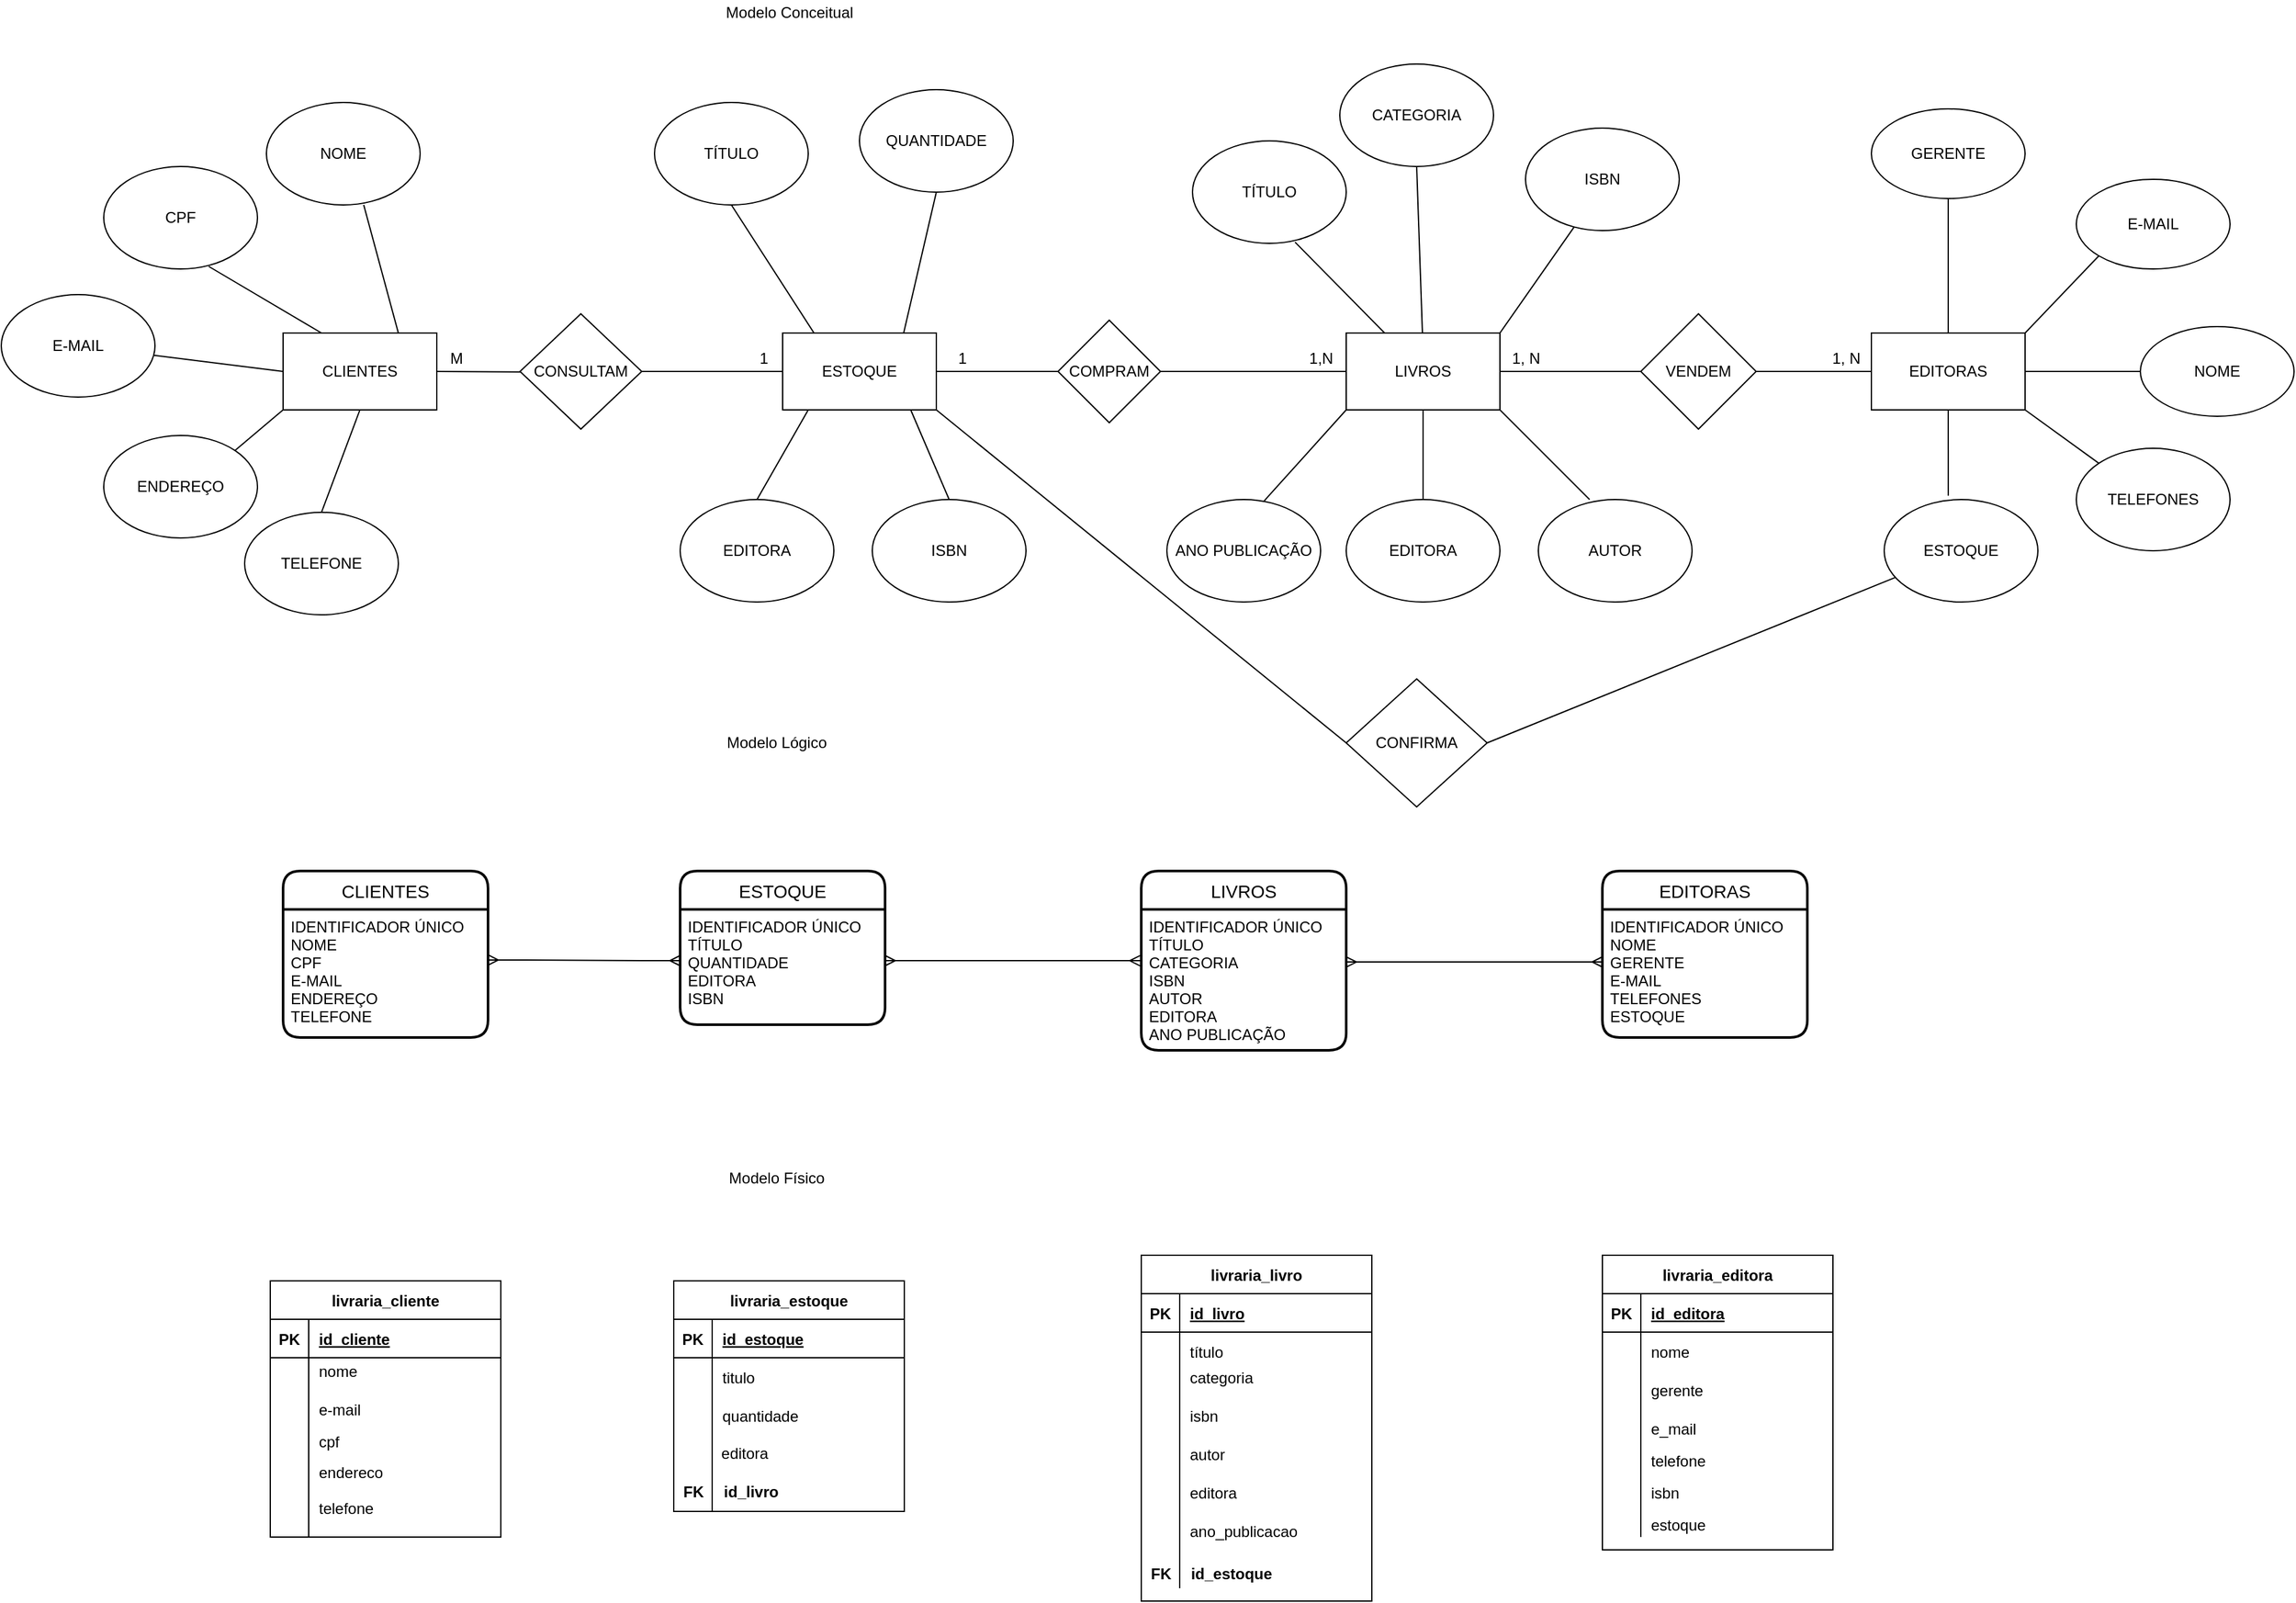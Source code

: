 <mxfile version="16.6.7" type="github">
  <diagram id="KlXzqRpHOfjEEtAe2pPi" name="Page-1">
    <mxGraphModel dx="2249" dy="1963" grid="1" gridSize="10" guides="1" tooltips="1" connect="1" arrows="1" fold="1" page="1" pageScale="1" pageWidth="827" pageHeight="1169" math="0" shadow="0">
      <root>
        <mxCell id="0" />
        <mxCell id="1" parent="0" />
        <mxCell id="fMet8g_8rH-50JfMDpG9-1" value="Modelo Conceitual" style="text;html=1;align=center;verticalAlign=middle;resizable=0;points=[];autosize=1;strokeColor=none;fillColor=none;" parent="1" vertex="1">
          <mxGeometry x="-120" y="-70" width="110" height="20" as="geometry" />
        </mxCell>
        <mxCell id="fMet8g_8rH-50JfMDpG9-2" value="LIVROS" style="rounded=0;whiteSpace=wrap;html=1;" parent="1" vertex="1">
          <mxGeometry x="370" y="190" width="120" height="60" as="geometry" />
        </mxCell>
        <mxCell id="fMet8g_8rH-50JfMDpG9-4" value="" style="endArrow=none;html=1;rounded=0;exitX=1;exitY=0.5;exitDx=0;exitDy=0;startArrow=none;entryX=0;entryY=0.5;entryDx=0;entryDy=0;" parent="1" source="fMet8g_8rH-50JfMDpG9-15" target="fMet8g_8rH-50JfMDpG9-7" edge="1">
          <mxGeometry width="50" height="50" relative="1" as="geometry">
            <mxPoint x="380" y="210" as="sourcePoint" />
            <mxPoint x="590" y="220" as="targetPoint" />
          </mxGeometry>
        </mxCell>
        <mxCell id="fMet8g_8rH-50JfMDpG9-5" value="" style="endArrow=none;html=1;rounded=0;exitX=0;exitY=0.5;exitDx=0;exitDy=0;entryX=1;entryY=0.5;entryDx=0;entryDy=0;" parent="1" source="fMet8g_8rH-50JfMDpG9-2" target="fMet8g_8rH-50JfMDpG9-9" edge="1">
          <mxGeometry width="50" height="50" relative="1" as="geometry">
            <mxPoint x="440" y="210" as="sourcePoint" />
            <mxPoint x="265" y="220" as="targetPoint" />
          </mxGeometry>
        </mxCell>
        <mxCell id="fMet8g_8rH-50JfMDpG9-6" value="CLIENTES" style="rounded=0;whiteSpace=wrap;html=1;" parent="1" vertex="1">
          <mxGeometry x="-460" y="190" width="120" height="60" as="geometry" />
        </mxCell>
        <mxCell id="fMet8g_8rH-50JfMDpG9-7" value="EDITORAS" style="rounded=0;whiteSpace=wrap;html=1;" parent="1" vertex="1">
          <mxGeometry x="780" y="190" width="120" height="60" as="geometry" />
        </mxCell>
        <mxCell id="fMet8g_8rH-50JfMDpG9-8" value="" style="endArrow=none;html=1;rounded=0;exitX=0;exitY=0.5;exitDx=0;exitDy=0;entryX=1;entryY=0.5;entryDx=0;entryDy=0;" parent="1" source="fMet8g_8rH-50JfMDpG9-9" edge="1" target="2-aCHtjrJXmdwRhoDto_-3">
          <mxGeometry width="50" height="50" relative="1" as="geometry">
            <mxPoint x="120" y="219.5" as="sourcePoint" />
            <mxPoint x="40" y="219.5" as="targetPoint" />
          </mxGeometry>
        </mxCell>
        <mxCell id="fMet8g_8rH-50JfMDpG9-9" value="COMPRAM" style="rhombus;whiteSpace=wrap;html=1;" parent="1" vertex="1">
          <mxGeometry x="145" y="180" width="80" height="80" as="geometry" />
        </mxCell>
        <mxCell id="fMet8g_8rH-50JfMDpG9-12" value="" style="endArrow=none;html=1;rounded=0;exitX=0.5;exitY=0;exitDx=0;exitDy=0;" parent="1" source="fMet8g_8rH-50JfMDpG9-34" edge="1">
          <mxGeometry width="50" height="50" relative="1" as="geometry">
            <mxPoint x="430" y="310" as="sourcePoint" />
            <mxPoint x="430" y="250" as="targetPoint" />
          </mxGeometry>
        </mxCell>
        <mxCell id="fMet8g_8rH-50JfMDpG9-15" value="VENDEM" style="rhombus;whiteSpace=wrap;html=1;" parent="1" vertex="1">
          <mxGeometry x="600" y="175" width="90" height="90" as="geometry" />
        </mxCell>
        <mxCell id="fMet8g_8rH-50JfMDpG9-16" value="" style="endArrow=none;html=1;rounded=0;exitX=1;exitY=0.5;exitDx=0;exitDy=0;" parent="1" source="fMet8g_8rH-50JfMDpG9-2" target="fMet8g_8rH-50JfMDpG9-15" edge="1">
          <mxGeometry width="50" height="50" relative="1" as="geometry">
            <mxPoint x="490" y="220" as="sourcePoint" />
            <mxPoint x="650" y="220" as="targetPoint" />
          </mxGeometry>
        </mxCell>
        <mxCell id="fMet8g_8rH-50JfMDpG9-17" value="E-MAIL" style="ellipse;whiteSpace=wrap;html=1;" parent="1" vertex="1">
          <mxGeometry x="940" y="70" width="120" height="70" as="geometry" />
        </mxCell>
        <mxCell id="fMet8g_8rH-50JfMDpG9-18" value="" style="endArrow=none;html=1;rounded=0;entryX=0;entryY=1;entryDx=0;entryDy=0;exitX=1;exitY=0;exitDx=0;exitDy=0;" parent="1" source="fMet8g_8rH-50JfMDpG9-7" target="fMet8g_8rH-50JfMDpG9-17" edge="1">
          <mxGeometry width="50" height="50" relative="1" as="geometry">
            <mxPoint x="800" y="190" as="sourcePoint" />
            <mxPoint x="850" y="140" as="targetPoint" />
          </mxGeometry>
        </mxCell>
        <mxCell id="fMet8g_8rH-50JfMDpG9-22" value="" style="endArrow=none;html=1;rounded=0;exitX=0.75;exitY=0;exitDx=0;exitDy=0;entryX=0.633;entryY=1;entryDx=0;entryDy=0;entryPerimeter=0;" parent="1" source="fMet8g_8rH-50JfMDpG9-6" edge="1" target="fMet8g_8rH-50JfMDpG9-23">
          <mxGeometry width="50" height="50" relative="1" as="geometry">
            <mxPoint x="-25" y="190" as="sourcePoint" />
            <mxPoint x="-25" y="100" as="targetPoint" />
          </mxGeometry>
        </mxCell>
        <mxCell id="fMet8g_8rH-50JfMDpG9-23" value="NOME" style="ellipse;whiteSpace=wrap;html=1;" parent="1" vertex="1">
          <mxGeometry x="-473" y="10" width="120" height="80" as="geometry" />
        </mxCell>
        <mxCell id="fMet8g_8rH-50JfMDpG9-24" value="" style="endArrow=none;html=1;rounded=0;exitX=0.25;exitY=0;exitDx=0;exitDy=0;entryX=0.683;entryY=0.975;entryDx=0;entryDy=0;entryPerimeter=0;" parent="1" source="fMet8g_8rH-50JfMDpG9-6" target="fMet8g_8rH-50JfMDpG9-25" edge="1">
          <mxGeometry width="50" height="50" relative="1" as="geometry">
            <mxPoint x="-155" y="200" as="sourcePoint" />
            <mxPoint x="-155" y="110" as="targetPoint" />
          </mxGeometry>
        </mxCell>
        <mxCell id="fMet8g_8rH-50JfMDpG9-25" value="CPF" style="ellipse;whiteSpace=wrap;html=1;" parent="1" vertex="1">
          <mxGeometry x="-600" y="60" width="120" height="80" as="geometry" />
        </mxCell>
        <mxCell id="fMet8g_8rH-50JfMDpG9-26" value="" style="endArrow=none;html=1;rounded=0;exitX=0;exitY=0.5;exitDx=0;exitDy=0;" parent="1" source="fMet8g_8rH-50JfMDpG9-6" target="fMet8g_8rH-50JfMDpG9-27" edge="1">
          <mxGeometry width="50" height="50" relative="1" as="geometry">
            <mxPoint x="-140" y="280" as="sourcePoint" />
            <mxPoint x="-215" y="200" as="targetPoint" />
          </mxGeometry>
        </mxCell>
        <mxCell id="fMet8g_8rH-50JfMDpG9-27" value="E-MAIL" style="ellipse;whiteSpace=wrap;html=1;" parent="1" vertex="1">
          <mxGeometry x="-680" y="160" width="120" height="80" as="geometry" />
        </mxCell>
        <mxCell id="fMet8g_8rH-50JfMDpG9-28" value="" style="endArrow=none;html=1;rounded=0;exitX=0;exitY=1;exitDx=0;exitDy=0;entryX=1;entryY=0;entryDx=0;entryDy=0;" parent="1" source="fMet8g_8rH-50JfMDpG9-6" target="fMet8g_8rH-50JfMDpG9-29" edge="1">
          <mxGeometry width="50" height="50" relative="1" as="geometry">
            <mxPoint x="-80" y="320" as="sourcePoint" />
            <mxPoint x="-215" y="300" as="targetPoint" />
          </mxGeometry>
        </mxCell>
        <mxCell id="fMet8g_8rH-50JfMDpG9-29" value="ENDEREÇO" style="ellipse;whiteSpace=wrap;html=1;" parent="1" vertex="1">
          <mxGeometry x="-600" y="270" width="120" height="80" as="geometry" />
        </mxCell>
        <mxCell id="fMet8g_8rH-50JfMDpG9-30" value="" style="endArrow=none;html=1;rounded=0;exitX=0.5;exitY=1;exitDx=0;exitDy=0;entryX=0.5;entryY=0;entryDx=0;entryDy=0;" parent="1" source="fMet8g_8rH-50JfMDpG9-6" target="fMet8g_8rH-50JfMDpG9-31" edge="1">
          <mxGeometry width="50" height="50" relative="1" as="geometry">
            <mxPoint x="50" y="340" as="sourcePoint" />
            <mxPoint x="-85" y="390" as="targetPoint" />
          </mxGeometry>
        </mxCell>
        <mxCell id="fMet8g_8rH-50JfMDpG9-31" value="TELEFONE" style="ellipse;whiteSpace=wrap;html=1;" parent="1" vertex="1">
          <mxGeometry x="-490" y="330" width="120" height="80" as="geometry" />
        </mxCell>
        <mxCell id="fMet8g_8rH-50JfMDpG9-32" value="" style="endArrow=none;html=1;rounded=0;entryX=0.5;entryY=1;entryDx=0;entryDy=0;" parent="1" target="fMet8g_8rH-50JfMDpG9-33" edge="1">
          <mxGeometry width="50" height="50" relative="1" as="geometry">
            <mxPoint x="429.5" y="190" as="sourcePoint" />
            <mxPoint x="429.5" y="130" as="targetPoint" />
          </mxGeometry>
        </mxCell>
        <mxCell id="fMet8g_8rH-50JfMDpG9-33" value="CATEGORIA" style="ellipse;whiteSpace=wrap;html=1;" parent="1" vertex="1">
          <mxGeometry x="365" y="-20" width="120" height="80" as="geometry" />
        </mxCell>
        <mxCell id="fMet8g_8rH-50JfMDpG9-34" value="EDITORA" style="ellipse;whiteSpace=wrap;html=1;" parent="1" vertex="1">
          <mxGeometry x="370" y="320" width="120" height="80" as="geometry" />
        </mxCell>
        <mxCell id="fMet8g_8rH-50JfMDpG9-36" value="" style="endArrow=none;html=1;rounded=0;exitX=0.25;exitY=0;exitDx=0;exitDy=0;entryX=0.667;entryY=0.988;entryDx=0;entryDy=0;entryPerimeter=0;" parent="1" source="fMet8g_8rH-50JfMDpG9-2" target="fMet8g_8rH-50JfMDpG9-37" edge="1">
          <mxGeometry width="50" height="50" relative="1" as="geometry">
            <mxPoint x="360" y="190" as="sourcePoint" />
            <mxPoint x="289.5" y="130" as="targetPoint" />
          </mxGeometry>
        </mxCell>
        <mxCell id="fMet8g_8rH-50JfMDpG9-37" value="TÍTULO" style="ellipse;whiteSpace=wrap;html=1;" parent="1" vertex="1">
          <mxGeometry x="250" y="40" width="120" height="80" as="geometry" />
        </mxCell>
        <mxCell id="fMet8g_8rH-50JfMDpG9-38" value="" style="endArrow=none;html=1;rounded=0;exitX=1;exitY=0;exitDx=0;exitDy=0;entryX=0.317;entryY=0.963;entryDx=0;entryDy=0;entryPerimeter=0;" parent="1" source="fMet8g_8rH-50JfMDpG9-2" target="fMet8g_8rH-50JfMDpG9-39" edge="1">
          <mxGeometry width="50" height="50" relative="1" as="geometry">
            <mxPoint x="559.5" y="190" as="sourcePoint" />
            <mxPoint x="559.5" y="130" as="targetPoint" />
          </mxGeometry>
        </mxCell>
        <mxCell id="fMet8g_8rH-50JfMDpG9-39" value="ISBN" style="ellipse;whiteSpace=wrap;html=1;" parent="1" vertex="1">
          <mxGeometry x="510" y="30" width="120" height="80" as="geometry" />
        </mxCell>
        <mxCell id="fMet8g_8rH-50JfMDpG9-40" value="" style="endArrow=none;html=1;rounded=0;entryX=0;entryY=1;entryDx=0;entryDy=0;exitX=0.633;exitY=0.013;exitDx=0;exitDy=0;exitPerimeter=0;" parent="1" source="fMet8g_8rH-50JfMDpG9-41" target="fMet8g_8rH-50JfMDpG9-2" edge="1">
          <mxGeometry width="50" height="50" relative="1" as="geometry">
            <mxPoint x="300" y="310" as="sourcePoint" />
            <mxPoint x="300" y="250" as="targetPoint" />
          </mxGeometry>
        </mxCell>
        <mxCell id="fMet8g_8rH-50JfMDpG9-41" value="ANO PUBLICAÇÃO" style="ellipse;whiteSpace=wrap;html=1;" parent="1" vertex="1">
          <mxGeometry x="230" y="320" width="120" height="80" as="geometry" />
        </mxCell>
        <mxCell id="fMet8g_8rH-50JfMDpG9-42" value="" style="endArrow=none;html=1;rounded=0;entryX=1;entryY=1;entryDx=0;entryDy=0;" parent="1" target="fMet8g_8rH-50JfMDpG9-2" edge="1">
          <mxGeometry width="50" height="50" relative="1" as="geometry">
            <mxPoint x="560" y="320" as="sourcePoint" />
            <mxPoint x="560" y="260" as="targetPoint" />
          </mxGeometry>
        </mxCell>
        <mxCell id="fMet8g_8rH-50JfMDpG9-43" value="AUTOR" style="ellipse;whiteSpace=wrap;html=1;" parent="1" vertex="1">
          <mxGeometry x="520" y="320" width="120" height="80" as="geometry" />
        </mxCell>
        <mxCell id="fMet8g_8rH-50JfMDpG9-44" value="NOME" style="ellipse;whiteSpace=wrap;html=1;" parent="1" vertex="1">
          <mxGeometry x="990" y="185" width="120" height="70" as="geometry" />
        </mxCell>
        <mxCell id="fMet8g_8rH-50JfMDpG9-45" value="" style="endArrow=none;html=1;rounded=0;entryX=0;entryY=0.5;entryDx=0;entryDy=0;exitX=1;exitY=0.5;exitDx=0;exitDy=0;" parent="1" source="fMet8g_8rH-50JfMDpG9-7" target="fMet8g_8rH-50JfMDpG9-44" edge="1">
          <mxGeometry width="50" height="50" relative="1" as="geometry">
            <mxPoint x="970" y="280" as="sourcePoint" />
            <mxPoint x="1020" y="230" as="targetPoint" />
          </mxGeometry>
        </mxCell>
        <mxCell id="fMet8g_8rH-50JfMDpG9-46" value="" style="endArrow=none;html=1;rounded=0;exitX=0;exitY=0;exitDx=0;exitDy=0;entryX=1;entryY=1;entryDx=0;entryDy=0;" parent="1" source="fMet8g_8rH-50JfMDpG9-47" target="fMet8g_8rH-50JfMDpG9-7" edge="1">
          <mxGeometry width="50" height="50" relative="1" as="geometry">
            <mxPoint x="950" y="290" as="sourcePoint" />
            <mxPoint x="860" y="250" as="targetPoint" />
          </mxGeometry>
        </mxCell>
        <mxCell id="fMet8g_8rH-50JfMDpG9-47" value="TELEFONES" style="ellipse;whiteSpace=wrap;html=1;" parent="1" vertex="1">
          <mxGeometry x="940" y="280" width="120" height="80" as="geometry" />
        </mxCell>
        <mxCell id="fMet8g_8rH-50JfMDpG9-48" value="1" style="text;html=1;align=center;verticalAlign=middle;resizable=0;points=[];autosize=1;strokeColor=none;fillColor=none;" parent="1" vertex="1">
          <mxGeometry x="60" y="200" width="20" height="20" as="geometry" />
        </mxCell>
        <mxCell id="fMet8g_8rH-50JfMDpG9-49" value="1,N" style="text;html=1;align=center;verticalAlign=middle;resizable=0;points=[];autosize=1;strokeColor=none;fillColor=none;" parent="1" vertex="1">
          <mxGeometry x="335" y="200" width="30" height="20" as="geometry" />
        </mxCell>
        <mxCell id="fMet8g_8rH-50JfMDpG9-50" value="1, N" style="text;html=1;align=center;verticalAlign=middle;resizable=0;points=[];autosize=1;strokeColor=none;fillColor=none;" parent="1" vertex="1">
          <mxGeometry x="490" y="200" width="40" height="20" as="geometry" />
        </mxCell>
        <mxCell id="fMet8g_8rH-50JfMDpG9-51" value="1, N" style="text;html=1;align=center;verticalAlign=middle;resizable=0;points=[];autosize=1;strokeColor=none;fillColor=none;" parent="1" vertex="1">
          <mxGeometry x="740" y="200" width="40" height="20" as="geometry" />
        </mxCell>
        <mxCell id="fMet8g_8rH-50JfMDpG9-52" value="ESTOQUE" style="ellipse;whiteSpace=wrap;html=1;" parent="1" vertex="1">
          <mxGeometry x="790" y="320" width="120" height="80" as="geometry" />
        </mxCell>
        <mxCell id="fMet8g_8rH-50JfMDpG9-53" value="" style="endArrow=none;html=1;rounded=0;exitX=0.417;exitY=-0.037;exitDx=0;exitDy=0;exitPerimeter=0;" parent="1" source="fMet8g_8rH-50JfMDpG9-52" edge="1">
          <mxGeometry width="50" height="50" relative="1" as="geometry">
            <mxPoint x="790" y="300" as="sourcePoint" />
            <mxPoint x="840" y="250" as="targetPoint" />
          </mxGeometry>
        </mxCell>
        <mxCell id="fMet8g_8rH-50JfMDpG9-57" value="GERENTE" style="ellipse;whiteSpace=wrap;html=1;" parent="1" vertex="1">
          <mxGeometry x="780" y="15" width="120" height="70" as="geometry" />
        </mxCell>
        <mxCell id="fMet8g_8rH-50JfMDpG9-58" value="" style="endArrow=none;html=1;rounded=0;entryX=0.5;entryY=1;entryDx=0;entryDy=0;exitX=0.5;exitY=0;exitDx=0;exitDy=0;" parent="1" source="fMet8g_8rH-50JfMDpG9-7" target="fMet8g_8rH-50JfMDpG9-57" edge="1">
          <mxGeometry width="50" height="50" relative="1" as="geometry">
            <mxPoint x="730" y="165" as="sourcePoint" />
            <mxPoint x="740" y="115" as="targetPoint" />
          </mxGeometry>
        </mxCell>
        <mxCell id="fMet8g_8rH-50JfMDpG9-63" value="&lt;span style=&quot;color: rgba(0 , 0 , 0 , 0) ; font-family: monospace ; font-size: 0px&quot;&gt;%3CmxGraphModel%3E%3Croot%3E%3CmxCell%20id%3D%220%22%2F%3E%3CmxCell%20id%3D%221%22%20parent%3D%220%22%2F%3E%3CmxCell%20id%3D%222%22%20value%3D%22Modelo%20L%C3%B3gico%22%20style%3D%22text%3Bhtml%3D1%3Balign%3Dcenter%3BverticalAlign%3Dmiddle%3Bresizable%3D0%3Bpoints%3D%5B%5D%3Bautosize%3D1%3BstrokeColor%3Dnone%3BfillColor%3Dnone%3B%22%20vertex%3D%221%22%20parent%3D%221%22%3E%3CmxGeometry%20x%3D%22-90%22%20y%3D%22290%22%20width%3D%2290%22%20height%3D%2220%22%20as%3D%22geometry%22%2F%3E%3C%2FmxCell%3E%3C%2Froot%3E%3C%2FmxGraphModel%3E&lt;/span&gt;" style="text;html=1;align=center;verticalAlign=middle;resizable=0;points=[];autosize=1;strokeColor=none;fillColor=none;" parent="1" vertex="1">
          <mxGeometry x="-180" y="500" width="20" height="20" as="geometry" />
        </mxCell>
        <mxCell id="fMet8g_8rH-50JfMDpG9-64" value="Modelo Lógico" style="text;html=1;align=center;verticalAlign=middle;resizable=0;points=[];autosize=1;strokeColor=none;fillColor=none;" parent="1" vertex="1">
          <mxGeometry x="-120" y="500" width="90" height="20" as="geometry" />
        </mxCell>
        <mxCell id="fMet8g_8rH-50JfMDpG9-65" value="EDITORAS" style="swimlane;childLayout=stackLayout;horizontal=1;startSize=30;horizontalStack=0;rounded=1;fontSize=14;fontStyle=0;strokeWidth=2;resizeParent=0;resizeLast=1;shadow=0;dashed=0;align=center;" parent="1" vertex="1">
          <mxGeometry x="570" y="610" width="160" height="130" as="geometry" />
        </mxCell>
        <mxCell id="fMet8g_8rH-50JfMDpG9-66" value="IDENTIFICADOR ÚNICO&#xa;NOME&#xa;GERENTE&#xa;E-MAIL&#xa;TELEFONES&#xa;ESTOQUE" style="align=left;strokeColor=none;fillColor=none;spacingLeft=4;fontSize=12;verticalAlign=top;resizable=0;rotatable=0;part=1;" parent="fMet8g_8rH-50JfMDpG9-65" vertex="1">
          <mxGeometry y="30" width="160" height="100" as="geometry" />
        </mxCell>
        <mxCell id="fMet8g_8rH-50JfMDpG9-67" value="LIVROS" style="swimlane;childLayout=stackLayout;horizontal=1;startSize=30;horizontalStack=0;rounded=1;fontSize=14;fontStyle=0;strokeWidth=2;resizeParent=0;resizeLast=1;shadow=0;dashed=0;align=center;" parent="1" vertex="1">
          <mxGeometry x="210" y="610" width="160" height="140" as="geometry" />
        </mxCell>
        <mxCell id="fMet8g_8rH-50JfMDpG9-68" value="IDENTIFICADOR ÚNICO&#xa;TÍTULO&#xa;CATEGORIA&#xa;ISBN&#xa;AUTOR&#xa;EDITORA&#xa;ANO PUBLICAÇÃO&#xa;" style="align=left;strokeColor=none;fillColor=none;spacingLeft=4;fontSize=12;verticalAlign=top;resizable=0;rotatable=0;part=1;" parent="fMet8g_8rH-50JfMDpG9-67" vertex="1">
          <mxGeometry y="30" width="160" height="110" as="geometry" />
        </mxCell>
        <mxCell id="fMet8g_8rH-50JfMDpG9-69" value="CLIENTES" style="swimlane;childLayout=stackLayout;horizontal=1;startSize=30;horizontalStack=0;rounded=1;fontSize=14;fontStyle=0;strokeWidth=2;resizeParent=0;resizeLast=1;shadow=0;dashed=0;align=center;" parent="1" vertex="1">
          <mxGeometry x="-460" y="610" width="160" height="130" as="geometry" />
        </mxCell>
        <mxCell id="fMet8g_8rH-50JfMDpG9-70" value="IDENTIFICADOR ÚNICO&#xa;NOME&#xa;CPF&#xa;E-MAIL&#xa;ENDEREÇO&#xa;TELEFONE&#xa;" style="align=left;strokeColor=none;fillColor=none;spacingLeft=4;fontSize=12;verticalAlign=top;resizable=0;rotatable=0;part=1;" parent="fMet8g_8rH-50JfMDpG9-69" vertex="1">
          <mxGeometry y="30" width="160" height="100" as="geometry" />
        </mxCell>
        <mxCell id="fMet8g_8rH-50JfMDpG9-71" value="" style="edgeStyle=entityRelationEdgeStyle;fontSize=12;html=1;endArrow=ERmany;startArrow=ERmany;rounded=0;entryX=-0.006;entryY=0.364;entryDx=0;entryDy=0;exitX=1;exitY=0.5;exitDx=0;exitDy=0;entryPerimeter=0;" parent="1" target="fMet8g_8rH-50JfMDpG9-68" edge="1">
          <mxGeometry width="100" height="100" relative="1" as="geometry">
            <mxPoint x="10" y="680" as="sourcePoint" />
            <mxPoint x="140" y="680" as="targetPoint" />
          </mxGeometry>
        </mxCell>
        <mxCell id="fMet8g_8rH-50JfMDpG9-72" value="" style="edgeStyle=entityRelationEdgeStyle;fontSize=12;html=1;endArrow=ERmany;startArrow=ERmany;rounded=0;exitX=1;exitY=0.5;exitDx=0;exitDy=0;" parent="1" edge="1">
          <mxGeometry width="100" height="100" relative="1" as="geometry">
            <mxPoint x="370" y="681.03" as="sourcePoint" />
            <mxPoint x="570" y="681" as="targetPoint" />
          </mxGeometry>
        </mxCell>
        <mxCell id="fMet8g_8rH-50JfMDpG9-75" value="Modelo Físico" style="text;html=1;align=center;verticalAlign=middle;resizable=0;points=[];autosize=1;strokeColor=none;fillColor=none;" parent="1" vertex="1">
          <mxGeometry x="-120" y="840" width="90" height="20" as="geometry" />
        </mxCell>
        <mxCell id="fMet8g_8rH-50JfMDpG9-76" value="livraria_cliente" style="shape=table;startSize=30;container=1;collapsible=1;childLayout=tableLayout;fixedRows=1;rowLines=0;fontStyle=1;align=center;resizeLast=1;" parent="1" vertex="1">
          <mxGeometry x="-470" y="930" width="180" height="200" as="geometry" />
        </mxCell>
        <mxCell id="fMet8g_8rH-50JfMDpG9-77" value="" style="shape=tableRow;horizontal=0;startSize=0;swimlaneHead=0;swimlaneBody=0;fillColor=none;collapsible=0;dropTarget=0;points=[[0,0.5],[1,0.5]];portConstraint=eastwest;top=0;left=0;right=0;bottom=1;" parent="fMet8g_8rH-50JfMDpG9-76" vertex="1">
          <mxGeometry y="30" width="180" height="30" as="geometry" />
        </mxCell>
        <mxCell id="fMet8g_8rH-50JfMDpG9-78" value="PK" style="shape=partialRectangle;connectable=0;fillColor=none;top=0;left=0;bottom=0;right=0;fontStyle=1;overflow=hidden;" parent="fMet8g_8rH-50JfMDpG9-77" vertex="1">
          <mxGeometry width="30" height="30" as="geometry">
            <mxRectangle width="30" height="30" as="alternateBounds" />
          </mxGeometry>
        </mxCell>
        <mxCell id="fMet8g_8rH-50JfMDpG9-79" value="id_cliente" style="shape=partialRectangle;connectable=0;fillColor=none;top=0;left=0;bottom=0;right=0;align=left;spacingLeft=6;fontStyle=5;overflow=hidden;" parent="fMet8g_8rH-50JfMDpG9-77" vertex="1">
          <mxGeometry x="30" width="150" height="30" as="geometry">
            <mxRectangle width="150" height="30" as="alternateBounds" />
          </mxGeometry>
        </mxCell>
        <mxCell id="fMet8g_8rH-50JfMDpG9-80" value="" style="shape=tableRow;horizontal=0;startSize=0;swimlaneHead=0;swimlaneBody=0;fillColor=none;collapsible=0;dropTarget=0;points=[[0,0.5],[1,0.5]];portConstraint=eastwest;top=0;left=0;right=0;bottom=0;" parent="fMet8g_8rH-50JfMDpG9-76" vertex="1">
          <mxGeometry y="60" width="180" height="20" as="geometry" />
        </mxCell>
        <mxCell id="fMet8g_8rH-50JfMDpG9-81" value="" style="shape=partialRectangle;connectable=0;fillColor=none;top=0;left=0;bottom=0;right=0;editable=1;overflow=hidden;" parent="fMet8g_8rH-50JfMDpG9-80" vertex="1">
          <mxGeometry width="30" height="20" as="geometry">
            <mxRectangle width="30" height="20" as="alternateBounds" />
          </mxGeometry>
        </mxCell>
        <mxCell id="fMet8g_8rH-50JfMDpG9-82" value="nome" style="shape=partialRectangle;connectable=0;fillColor=none;top=0;left=0;bottom=0;right=0;align=left;spacingLeft=6;overflow=hidden;" parent="fMet8g_8rH-50JfMDpG9-80" vertex="1">
          <mxGeometry x="30" width="150" height="20" as="geometry">
            <mxRectangle width="150" height="20" as="alternateBounds" />
          </mxGeometry>
        </mxCell>
        <mxCell id="fMet8g_8rH-50JfMDpG9-83" value="" style="shape=tableRow;horizontal=0;startSize=0;swimlaneHead=0;swimlaneBody=0;fillColor=none;collapsible=0;dropTarget=0;points=[[0,0.5],[1,0.5]];portConstraint=eastwest;top=0;left=0;right=0;bottom=0;" parent="fMet8g_8rH-50JfMDpG9-76" vertex="1">
          <mxGeometry y="80" width="180" height="60" as="geometry" />
        </mxCell>
        <mxCell id="fMet8g_8rH-50JfMDpG9-84" value="" style="shape=partialRectangle;connectable=0;fillColor=none;top=0;left=0;bottom=0;right=0;editable=1;overflow=hidden;" parent="fMet8g_8rH-50JfMDpG9-83" vertex="1">
          <mxGeometry width="30" height="60" as="geometry">
            <mxRectangle width="30" height="60" as="alternateBounds" />
          </mxGeometry>
        </mxCell>
        <mxCell id="fMet8g_8rH-50JfMDpG9-85" value="" style="shape=partialRectangle;connectable=0;fillColor=none;top=0;left=0;bottom=0;right=0;align=left;spacingLeft=6;overflow=hidden;" parent="fMet8g_8rH-50JfMDpG9-83" vertex="1">
          <mxGeometry x="30" width="150" height="60" as="geometry">
            <mxRectangle width="150" height="60" as="alternateBounds" />
          </mxGeometry>
        </mxCell>
        <mxCell id="fMet8g_8rH-50JfMDpG9-86" value="" style="shape=tableRow;horizontal=0;startSize=0;swimlaneHead=0;swimlaneBody=0;fillColor=none;collapsible=0;dropTarget=0;points=[[0,0.5],[1,0.5]];portConstraint=eastwest;top=0;left=0;right=0;bottom=0;" parent="fMet8g_8rH-50JfMDpG9-76" vertex="1">
          <mxGeometry y="140" width="180" height="60" as="geometry" />
        </mxCell>
        <mxCell id="fMet8g_8rH-50JfMDpG9-87" value="" style="shape=partialRectangle;connectable=0;fillColor=none;top=0;left=0;bottom=0;right=0;editable=1;overflow=hidden;" parent="fMet8g_8rH-50JfMDpG9-86" vertex="1">
          <mxGeometry width="30" height="60" as="geometry">
            <mxRectangle width="30" height="60" as="alternateBounds" />
          </mxGeometry>
        </mxCell>
        <mxCell id="fMet8g_8rH-50JfMDpG9-88" value="endereco&#xa;&#xa;telefone&#xa;" style="shape=partialRectangle;connectable=0;fillColor=none;top=0;left=0;bottom=0;right=0;align=left;spacingLeft=6;overflow=hidden;" parent="fMet8g_8rH-50JfMDpG9-86" vertex="1">
          <mxGeometry x="30" width="150" height="60" as="geometry">
            <mxRectangle width="150" height="60" as="alternateBounds" />
          </mxGeometry>
        </mxCell>
        <mxCell id="fMet8g_8rH-50JfMDpG9-89" value="livraria_livro" style="shape=table;startSize=30;container=1;collapsible=1;childLayout=tableLayout;fixedRows=1;rowLines=0;fontStyle=1;align=center;resizeLast=1;" parent="1" vertex="1">
          <mxGeometry x="210" y="910" width="180" height="270" as="geometry" />
        </mxCell>
        <mxCell id="fMet8g_8rH-50JfMDpG9-90" value="" style="shape=tableRow;horizontal=0;startSize=0;swimlaneHead=0;swimlaneBody=0;fillColor=none;collapsible=0;dropTarget=0;points=[[0,0.5],[1,0.5]];portConstraint=eastwest;top=0;left=0;right=0;bottom=1;" parent="fMet8g_8rH-50JfMDpG9-89" vertex="1">
          <mxGeometry y="30" width="180" height="30" as="geometry" />
        </mxCell>
        <mxCell id="fMet8g_8rH-50JfMDpG9-91" value="PK" style="shape=partialRectangle;connectable=0;fillColor=none;top=0;left=0;bottom=0;right=0;fontStyle=1;overflow=hidden;" parent="fMet8g_8rH-50JfMDpG9-90" vertex="1">
          <mxGeometry width="30" height="30" as="geometry">
            <mxRectangle width="30" height="30" as="alternateBounds" />
          </mxGeometry>
        </mxCell>
        <mxCell id="fMet8g_8rH-50JfMDpG9-92" value="id_livro" style="shape=partialRectangle;connectable=0;fillColor=none;top=0;left=0;bottom=0;right=0;align=left;spacingLeft=6;fontStyle=5;overflow=hidden;" parent="fMet8g_8rH-50JfMDpG9-90" vertex="1">
          <mxGeometry x="30" width="150" height="30" as="geometry">
            <mxRectangle width="150" height="30" as="alternateBounds" />
          </mxGeometry>
        </mxCell>
        <mxCell id="fMet8g_8rH-50JfMDpG9-93" value="" style="shape=tableRow;horizontal=0;startSize=0;swimlaneHead=0;swimlaneBody=0;fillColor=none;collapsible=0;dropTarget=0;points=[[0,0.5],[1,0.5]];portConstraint=eastwest;top=0;left=0;right=0;bottom=0;" parent="fMet8g_8rH-50JfMDpG9-89" vertex="1">
          <mxGeometry y="60" width="180" height="30" as="geometry" />
        </mxCell>
        <mxCell id="fMet8g_8rH-50JfMDpG9-94" value="" style="shape=partialRectangle;connectable=0;fillColor=none;top=0;left=0;bottom=0;right=0;editable=1;overflow=hidden;" parent="fMet8g_8rH-50JfMDpG9-93" vertex="1">
          <mxGeometry width="30" height="30" as="geometry">
            <mxRectangle width="30" height="30" as="alternateBounds" />
          </mxGeometry>
        </mxCell>
        <mxCell id="fMet8g_8rH-50JfMDpG9-95" value="título" style="shape=partialRectangle;connectable=0;fillColor=none;top=0;left=0;bottom=0;right=0;align=left;spacingLeft=6;overflow=hidden;" parent="fMet8g_8rH-50JfMDpG9-93" vertex="1">
          <mxGeometry x="30" width="150" height="30" as="geometry">
            <mxRectangle width="150" height="30" as="alternateBounds" />
          </mxGeometry>
        </mxCell>
        <mxCell id="fMet8g_8rH-50JfMDpG9-96" value="" style="shape=tableRow;horizontal=0;startSize=0;swimlaneHead=0;swimlaneBody=0;fillColor=none;collapsible=0;dropTarget=0;points=[[0,0.5],[1,0.5]];portConstraint=eastwest;top=0;left=0;right=0;bottom=0;" parent="fMet8g_8rH-50JfMDpG9-89" vertex="1">
          <mxGeometry y="90" width="180" height="30" as="geometry" />
        </mxCell>
        <mxCell id="fMet8g_8rH-50JfMDpG9-97" value="" style="shape=partialRectangle;connectable=0;fillColor=none;top=0;left=0;bottom=0;right=0;editable=1;overflow=hidden;" parent="fMet8g_8rH-50JfMDpG9-96" vertex="1">
          <mxGeometry width="30" height="30" as="geometry">
            <mxRectangle width="30" height="30" as="alternateBounds" />
          </mxGeometry>
        </mxCell>
        <mxCell id="fMet8g_8rH-50JfMDpG9-98" value="" style="shape=partialRectangle;connectable=0;fillColor=none;top=0;left=0;bottom=0;right=0;align=left;spacingLeft=6;overflow=hidden;" parent="fMet8g_8rH-50JfMDpG9-96" vertex="1">
          <mxGeometry x="30" width="150" height="30" as="geometry">
            <mxRectangle width="150" height="30" as="alternateBounds" />
          </mxGeometry>
        </mxCell>
        <mxCell id="fMet8g_8rH-50JfMDpG9-99" value="" style="shape=tableRow;horizontal=0;startSize=0;swimlaneHead=0;swimlaneBody=0;fillColor=none;collapsible=0;dropTarget=0;points=[[0,0.5],[1,0.5]];portConstraint=eastwest;top=0;left=0;right=0;bottom=0;" parent="fMet8g_8rH-50JfMDpG9-89" vertex="1">
          <mxGeometry y="120" width="180" height="140" as="geometry" />
        </mxCell>
        <mxCell id="fMet8g_8rH-50JfMDpG9-100" value="" style="shape=partialRectangle;connectable=0;fillColor=none;top=0;left=0;bottom=0;right=0;editable=1;overflow=hidden;fontStyle=1" parent="fMet8g_8rH-50JfMDpG9-99" vertex="1">
          <mxGeometry width="30" height="140" as="geometry">
            <mxRectangle width="30" height="140" as="alternateBounds" />
          </mxGeometry>
        </mxCell>
        <mxCell id="fMet8g_8rH-50JfMDpG9-101" value="" style="shape=partialRectangle;connectable=0;fillColor=none;top=0;left=0;bottom=0;right=0;align=left;spacingLeft=6;overflow=hidden;" parent="fMet8g_8rH-50JfMDpG9-99" vertex="1">
          <mxGeometry x="30" width="150" height="140" as="geometry">
            <mxRectangle width="150" height="140" as="alternateBounds" />
          </mxGeometry>
        </mxCell>
        <mxCell id="fMet8g_8rH-50JfMDpG9-102" value="livraria_editora" style="shape=table;startSize=30;container=1;collapsible=1;childLayout=tableLayout;fixedRows=1;rowLines=0;fontStyle=1;align=center;resizeLast=1;" parent="1" vertex="1">
          <mxGeometry x="570" y="910" width="180" height="230" as="geometry" />
        </mxCell>
        <mxCell id="fMet8g_8rH-50JfMDpG9-103" value="" style="shape=tableRow;horizontal=0;startSize=0;swimlaneHead=0;swimlaneBody=0;fillColor=none;collapsible=0;dropTarget=0;points=[[0,0.5],[1,0.5]];portConstraint=eastwest;top=0;left=0;right=0;bottom=1;" parent="fMet8g_8rH-50JfMDpG9-102" vertex="1">
          <mxGeometry y="30" width="180" height="30" as="geometry" />
        </mxCell>
        <mxCell id="fMet8g_8rH-50JfMDpG9-104" value="PK" style="shape=partialRectangle;connectable=0;fillColor=none;top=0;left=0;bottom=0;right=0;fontStyle=1;overflow=hidden;" parent="fMet8g_8rH-50JfMDpG9-103" vertex="1">
          <mxGeometry width="30" height="30" as="geometry">
            <mxRectangle width="30" height="30" as="alternateBounds" />
          </mxGeometry>
        </mxCell>
        <mxCell id="fMet8g_8rH-50JfMDpG9-105" value="id_editora" style="shape=partialRectangle;connectable=0;fillColor=none;top=0;left=0;bottom=0;right=0;align=left;spacingLeft=6;fontStyle=5;overflow=hidden;" parent="fMet8g_8rH-50JfMDpG9-103" vertex="1">
          <mxGeometry x="30" width="150" height="30" as="geometry">
            <mxRectangle width="150" height="30" as="alternateBounds" />
          </mxGeometry>
        </mxCell>
        <mxCell id="fMet8g_8rH-50JfMDpG9-106" value="" style="shape=tableRow;horizontal=0;startSize=0;swimlaneHead=0;swimlaneBody=0;fillColor=none;collapsible=0;dropTarget=0;points=[[0,0.5],[1,0.5]];portConstraint=eastwest;top=0;left=0;right=0;bottom=0;" parent="fMet8g_8rH-50JfMDpG9-102" vertex="1">
          <mxGeometry y="60" width="180" height="30" as="geometry" />
        </mxCell>
        <mxCell id="fMet8g_8rH-50JfMDpG9-107" value="" style="shape=partialRectangle;connectable=0;fillColor=none;top=0;left=0;bottom=0;right=0;editable=1;overflow=hidden;" parent="fMet8g_8rH-50JfMDpG9-106" vertex="1">
          <mxGeometry width="30" height="30" as="geometry">
            <mxRectangle width="30" height="30" as="alternateBounds" />
          </mxGeometry>
        </mxCell>
        <mxCell id="fMet8g_8rH-50JfMDpG9-108" value="nome" style="shape=partialRectangle;connectable=0;fillColor=none;top=0;left=0;bottom=0;right=0;align=left;spacingLeft=6;overflow=hidden;" parent="fMet8g_8rH-50JfMDpG9-106" vertex="1">
          <mxGeometry x="30" width="150" height="30" as="geometry">
            <mxRectangle width="150" height="30" as="alternateBounds" />
          </mxGeometry>
        </mxCell>
        <mxCell id="fMet8g_8rH-50JfMDpG9-109" value="" style="shape=tableRow;horizontal=0;startSize=0;swimlaneHead=0;swimlaneBody=0;fillColor=none;collapsible=0;dropTarget=0;points=[[0,0.5],[1,0.5]];portConstraint=eastwest;top=0;left=0;right=0;bottom=0;" parent="fMet8g_8rH-50JfMDpG9-102" vertex="1">
          <mxGeometry y="90" width="180" height="30" as="geometry" />
        </mxCell>
        <mxCell id="fMet8g_8rH-50JfMDpG9-110" value="" style="shape=partialRectangle;connectable=0;fillColor=none;top=0;left=0;bottom=0;right=0;editable=1;overflow=hidden;" parent="fMet8g_8rH-50JfMDpG9-109" vertex="1">
          <mxGeometry width="30" height="30" as="geometry">
            <mxRectangle width="30" height="30" as="alternateBounds" />
          </mxGeometry>
        </mxCell>
        <mxCell id="fMet8g_8rH-50JfMDpG9-111" value="gerente" style="shape=partialRectangle;connectable=0;fillColor=none;top=0;left=0;bottom=0;right=0;align=left;spacingLeft=6;overflow=hidden;" parent="fMet8g_8rH-50JfMDpG9-109" vertex="1">
          <mxGeometry x="30" width="150" height="30" as="geometry">
            <mxRectangle width="150" height="30" as="alternateBounds" />
          </mxGeometry>
        </mxCell>
        <mxCell id="fMet8g_8rH-50JfMDpG9-112" value="" style="shape=tableRow;horizontal=0;startSize=0;swimlaneHead=0;swimlaneBody=0;fillColor=none;collapsible=0;dropTarget=0;points=[[0,0.5],[1,0.5]];portConstraint=eastwest;top=0;left=0;right=0;bottom=0;" parent="fMet8g_8rH-50JfMDpG9-102" vertex="1">
          <mxGeometry y="120" width="180" height="100" as="geometry" />
        </mxCell>
        <mxCell id="fMet8g_8rH-50JfMDpG9-113" value="" style="shape=partialRectangle;connectable=0;fillColor=none;top=0;left=0;bottom=0;right=0;editable=1;overflow=hidden;" parent="fMet8g_8rH-50JfMDpG9-112" vertex="1">
          <mxGeometry width="30" height="100" as="geometry">
            <mxRectangle width="30" height="100" as="alternateBounds" />
          </mxGeometry>
        </mxCell>
        <mxCell id="fMet8g_8rH-50JfMDpG9-114" value="" style="shape=partialRectangle;connectable=0;fillColor=none;top=0;left=0;bottom=0;right=0;align=left;spacingLeft=6;overflow=hidden;" parent="fMet8g_8rH-50JfMDpG9-112" vertex="1">
          <mxGeometry x="30" width="150" height="100" as="geometry">
            <mxRectangle width="150" height="100" as="alternateBounds" />
          </mxGeometry>
        </mxCell>
        <mxCell id="fMet8g_8rH-50JfMDpG9-115" value="livraria_estoque" style="shape=table;startSize=30;container=1;collapsible=1;childLayout=tableLayout;fixedRows=1;rowLines=0;fontStyle=1;align=center;resizeLast=1;" parent="1" vertex="1">
          <mxGeometry x="-155" y="930" width="180" height="180" as="geometry" />
        </mxCell>
        <mxCell id="fMet8g_8rH-50JfMDpG9-116" value="" style="shape=tableRow;horizontal=0;startSize=0;swimlaneHead=0;swimlaneBody=0;fillColor=none;collapsible=0;dropTarget=0;points=[[0,0.5],[1,0.5]];portConstraint=eastwest;top=0;left=0;right=0;bottom=1;" parent="fMet8g_8rH-50JfMDpG9-115" vertex="1">
          <mxGeometry y="30" width="180" height="30" as="geometry" />
        </mxCell>
        <mxCell id="fMet8g_8rH-50JfMDpG9-117" value="PK" style="shape=partialRectangle;connectable=0;fillColor=none;top=0;left=0;bottom=0;right=0;fontStyle=1;overflow=hidden;" parent="fMet8g_8rH-50JfMDpG9-116" vertex="1">
          <mxGeometry width="30" height="30" as="geometry">
            <mxRectangle width="30" height="30" as="alternateBounds" />
          </mxGeometry>
        </mxCell>
        <mxCell id="fMet8g_8rH-50JfMDpG9-118" value="id_estoque" style="shape=partialRectangle;connectable=0;fillColor=none;top=0;left=0;bottom=0;right=0;align=left;spacingLeft=6;fontStyle=5;overflow=hidden;" parent="fMet8g_8rH-50JfMDpG9-116" vertex="1">
          <mxGeometry x="30" width="150" height="30" as="geometry">
            <mxRectangle width="150" height="30" as="alternateBounds" />
          </mxGeometry>
        </mxCell>
        <mxCell id="fMet8g_8rH-50JfMDpG9-119" value="" style="shape=tableRow;horizontal=0;startSize=0;swimlaneHead=0;swimlaneBody=0;fillColor=none;collapsible=0;dropTarget=0;points=[[0,0.5],[1,0.5]];portConstraint=eastwest;top=0;left=0;right=0;bottom=0;" parent="fMet8g_8rH-50JfMDpG9-115" vertex="1">
          <mxGeometry y="60" width="180" height="30" as="geometry" />
        </mxCell>
        <mxCell id="fMet8g_8rH-50JfMDpG9-120" value="" style="shape=partialRectangle;connectable=0;fillColor=none;top=0;left=0;bottom=0;right=0;editable=1;overflow=hidden;" parent="fMet8g_8rH-50JfMDpG9-119" vertex="1">
          <mxGeometry width="30" height="30" as="geometry">
            <mxRectangle width="30" height="30" as="alternateBounds" />
          </mxGeometry>
        </mxCell>
        <mxCell id="fMet8g_8rH-50JfMDpG9-121" value="titulo" style="shape=partialRectangle;connectable=0;fillColor=none;top=0;left=0;bottom=0;right=0;align=left;spacingLeft=6;overflow=hidden;" parent="fMet8g_8rH-50JfMDpG9-119" vertex="1">
          <mxGeometry x="30" width="150" height="30" as="geometry">
            <mxRectangle width="150" height="30" as="alternateBounds" />
          </mxGeometry>
        </mxCell>
        <mxCell id="fMet8g_8rH-50JfMDpG9-122" value="" style="shape=tableRow;horizontal=0;startSize=0;swimlaneHead=0;swimlaneBody=0;fillColor=none;collapsible=0;dropTarget=0;points=[[0,0.5],[1,0.5]];portConstraint=eastwest;top=0;left=0;right=0;bottom=0;" parent="fMet8g_8rH-50JfMDpG9-115" vertex="1">
          <mxGeometry y="90" width="180" height="30" as="geometry" />
        </mxCell>
        <mxCell id="fMet8g_8rH-50JfMDpG9-123" value="" style="shape=partialRectangle;connectable=0;fillColor=none;top=0;left=0;bottom=0;right=0;editable=1;overflow=hidden;" parent="fMet8g_8rH-50JfMDpG9-122" vertex="1">
          <mxGeometry width="30" height="30" as="geometry">
            <mxRectangle width="30" height="30" as="alternateBounds" />
          </mxGeometry>
        </mxCell>
        <mxCell id="fMet8g_8rH-50JfMDpG9-124" value="quantidade" style="shape=partialRectangle;connectable=0;fillColor=none;top=0;left=0;bottom=0;right=0;align=left;spacingLeft=6;overflow=hidden;" parent="fMet8g_8rH-50JfMDpG9-122" vertex="1">
          <mxGeometry x="30" width="150" height="30" as="geometry">
            <mxRectangle width="150" height="30" as="alternateBounds" />
          </mxGeometry>
        </mxCell>
        <mxCell id="fMet8g_8rH-50JfMDpG9-125" value="" style="shape=tableRow;horizontal=0;startSize=0;swimlaneHead=0;swimlaneBody=0;fillColor=none;collapsible=0;dropTarget=0;points=[[0,0.5],[1,0.5]];portConstraint=eastwest;top=0;left=0;right=0;bottom=0;" parent="fMet8g_8rH-50JfMDpG9-115" vertex="1">
          <mxGeometry y="120" width="180" height="60" as="geometry" />
        </mxCell>
        <mxCell id="fMet8g_8rH-50JfMDpG9-126" value="" style="shape=partialRectangle;connectable=0;fillColor=none;top=0;left=0;bottom=0;right=0;editable=1;overflow=hidden;" parent="fMet8g_8rH-50JfMDpG9-125" vertex="1">
          <mxGeometry width="30" height="60" as="geometry">
            <mxRectangle width="30" height="60" as="alternateBounds" />
          </mxGeometry>
        </mxCell>
        <mxCell id="fMet8g_8rH-50JfMDpG9-127" value="" style="shape=partialRectangle;connectable=0;fillColor=none;top=0;left=0;bottom=0;right=0;align=left;spacingLeft=6;overflow=hidden;" parent="fMet8g_8rH-50JfMDpG9-125" vertex="1">
          <mxGeometry x="30" width="150" height="60" as="geometry">
            <mxRectangle width="150" height="60" as="alternateBounds" />
          </mxGeometry>
        </mxCell>
        <mxCell id="fMet8g_8rH-50JfMDpG9-130" value="e-mail" style="shape=partialRectangle;connectable=0;fillColor=none;top=0;left=0;bottom=0;right=0;align=left;spacingLeft=6;overflow=hidden;" parent="1" vertex="1">
          <mxGeometry x="-440" y="1015" width="150" height="30" as="geometry">
            <mxRectangle width="150" height="30" as="alternateBounds" />
          </mxGeometry>
        </mxCell>
        <mxCell id="fMet8g_8rH-50JfMDpG9-131" value="cpf" style="shape=partialRectangle;connectable=0;fillColor=none;top=0;left=0;bottom=0;right=0;align=left;spacingLeft=6;overflow=hidden;" parent="1" vertex="1">
          <mxGeometry x="-440" y="1040" width="150" height="30" as="geometry">
            <mxRectangle width="150" height="30" as="alternateBounds" />
          </mxGeometry>
        </mxCell>
        <mxCell id="fMet8g_8rH-50JfMDpG9-132" value="isbn" style="shape=partialRectangle;connectable=0;fillColor=none;top=0;left=0;bottom=0;right=0;align=left;spacingLeft=6;overflow=hidden;" parent="1" vertex="1">
          <mxGeometry x="240" y="1020" width="150" height="30" as="geometry">
            <mxRectangle width="150" height="30" as="alternateBounds" />
          </mxGeometry>
        </mxCell>
        <mxCell id="fMet8g_8rH-50JfMDpG9-133" value="ano_publicacao" style="shape=partialRectangle;connectable=0;fillColor=none;top=0;left=0;bottom=0;right=0;align=left;spacingLeft=6;overflow=hidden;" parent="1" vertex="1">
          <mxGeometry x="240" y="1110" width="150" height="30" as="geometry">
            <mxRectangle width="150" height="30" as="alternateBounds" />
          </mxGeometry>
        </mxCell>
        <mxCell id="fMet8g_8rH-50JfMDpG9-134" value="editora" style="shape=partialRectangle;connectable=0;fillColor=none;top=0;left=0;bottom=0;right=0;align=left;spacingLeft=6;overflow=hidden;" parent="1" vertex="1">
          <mxGeometry x="240" y="1080" width="150" height="30" as="geometry">
            <mxRectangle width="150" height="30" as="alternateBounds" />
          </mxGeometry>
        </mxCell>
        <mxCell id="fMet8g_8rH-50JfMDpG9-135" value="autor" style="shape=partialRectangle;connectable=0;fillColor=none;top=0;left=0;bottom=0;right=0;align=left;spacingLeft=6;overflow=hidden;" parent="1" vertex="1">
          <mxGeometry x="240" y="1050" width="150" height="30" as="geometry">
            <mxRectangle width="150" height="30" as="alternateBounds" />
          </mxGeometry>
        </mxCell>
        <mxCell id="fMet8g_8rH-50JfMDpG9-136" value="categoria" style="shape=partialRectangle;connectable=0;fillColor=none;top=0;left=0;bottom=0;right=0;align=left;spacingLeft=6;overflow=hidden;" parent="1" vertex="1">
          <mxGeometry x="240" y="990" width="150" height="30" as="geometry">
            <mxRectangle width="150" height="30" as="alternateBounds" />
          </mxGeometry>
        </mxCell>
        <mxCell id="fMet8g_8rH-50JfMDpG9-137" value="e_mail" style="shape=partialRectangle;connectable=0;fillColor=none;top=0;left=0;bottom=0;right=0;align=left;spacingLeft=6;overflow=hidden;" parent="1" vertex="1">
          <mxGeometry x="600" y="1030" width="150" height="30" as="geometry">
            <mxRectangle width="150" height="30" as="alternateBounds" />
          </mxGeometry>
        </mxCell>
        <mxCell id="fMet8g_8rH-50JfMDpG9-138" value="estoque" style="shape=partialRectangle;connectable=0;fillColor=none;top=0;left=0;bottom=0;right=0;align=left;spacingLeft=6;overflow=hidden;" parent="1" vertex="1">
          <mxGeometry x="600" y="1100" width="150" height="40" as="geometry">
            <mxRectangle width="150" height="30" as="alternateBounds" />
          </mxGeometry>
        </mxCell>
        <mxCell id="fMet8g_8rH-50JfMDpG9-139" value="isbn" style="shape=partialRectangle;connectable=0;fillColor=none;top=0;left=0;bottom=0;right=0;align=left;spacingLeft=6;overflow=hidden;" parent="1" vertex="1">
          <mxGeometry x="600" y="1085" width="150" height="20" as="geometry">
            <mxRectangle width="150" height="30" as="alternateBounds" />
          </mxGeometry>
        </mxCell>
        <mxCell id="2-aCHtjrJXmdwRhoDto_-1" value="" style="endArrow=none;html=1;rounded=0;exitX=0;exitY=0.5;exitDx=0;exitDy=0;" edge="1" parent="1">
          <mxGeometry width="50" height="50" relative="1" as="geometry">
            <mxPoint x="-255" y="220.5" as="sourcePoint" />
            <mxPoint x="-340" y="220" as="targetPoint" />
          </mxGeometry>
        </mxCell>
        <mxCell id="2-aCHtjrJXmdwRhoDto_-2" value="CONSULTAM" style="rhombus;whiteSpace=wrap;html=1;" vertex="1" parent="1">
          <mxGeometry x="-275" y="175" width="95" height="90" as="geometry" />
        </mxCell>
        <mxCell id="2-aCHtjrJXmdwRhoDto_-3" value="ESTOQUE" style="rounded=0;whiteSpace=wrap;html=1;" vertex="1" parent="1">
          <mxGeometry x="-70" y="190" width="120" height="60" as="geometry" />
        </mxCell>
        <mxCell id="2-aCHtjrJXmdwRhoDto_-6" value="ESTOQUE" style="swimlane;childLayout=stackLayout;horizontal=1;startSize=30;horizontalStack=0;rounded=1;fontSize=14;fontStyle=0;strokeWidth=2;resizeParent=0;resizeLast=1;shadow=0;dashed=0;align=center;" vertex="1" parent="1">
          <mxGeometry x="-150" y="610" width="160" height="120" as="geometry" />
        </mxCell>
        <mxCell id="2-aCHtjrJXmdwRhoDto_-7" value="IDENTIFICADOR ÚNICO&#xa;TÍTULO&#xa;QUANTIDADE&#xa;EDITORA&#xa;ISBN&#xa;&#xa;" style="align=left;strokeColor=none;fillColor=none;spacingLeft=4;fontSize=12;verticalAlign=top;resizable=0;rotatable=0;part=1;" vertex="1" parent="2-aCHtjrJXmdwRhoDto_-6">
          <mxGeometry y="30" width="160" height="90" as="geometry" />
        </mxCell>
        <mxCell id="2-aCHtjrJXmdwRhoDto_-9" value="" style="endArrow=none;html=1;rounded=0;exitX=0;exitY=0.5;exitDx=0;exitDy=0;entryX=1;entryY=0.5;entryDx=0;entryDy=0;" edge="1" parent="1" source="2-aCHtjrJXmdwRhoDto_-3" target="2-aCHtjrJXmdwRhoDto_-2">
          <mxGeometry width="50" height="50" relative="1" as="geometry">
            <mxPoint x="-75" y="220.5" as="sourcePoint" />
            <mxPoint x="-160" y="220" as="targetPoint" />
          </mxGeometry>
        </mxCell>
        <mxCell id="2-aCHtjrJXmdwRhoDto_-10" value="M" style="text;html=1;align=center;verticalAlign=middle;resizable=0;points=[];autosize=1;strokeColor=none;fillColor=none;" vertex="1" parent="1">
          <mxGeometry x="-340" y="200" width="30" height="20" as="geometry" />
        </mxCell>
        <mxCell id="2-aCHtjrJXmdwRhoDto_-11" value="1" style="text;html=1;align=center;verticalAlign=middle;resizable=0;points=[];autosize=1;strokeColor=none;fillColor=none;" vertex="1" parent="1">
          <mxGeometry x="-95" y="200" width="20" height="20" as="geometry" />
        </mxCell>
        <mxCell id="2-aCHtjrJXmdwRhoDto_-14" value="" style="endArrow=none;html=1;rounded=0;entryX=0.5;entryY=1;entryDx=0;entryDy=0;" edge="1" parent="1" target="2-aCHtjrJXmdwRhoDto_-15">
          <mxGeometry width="50" height="50" relative="1" as="geometry">
            <mxPoint x="-45.5" y="190" as="sourcePoint" />
            <mxPoint x="-45.5" y="130" as="targetPoint" />
          </mxGeometry>
        </mxCell>
        <mxCell id="2-aCHtjrJXmdwRhoDto_-15" value="TÍTULO" style="ellipse;whiteSpace=wrap;html=1;" vertex="1" parent="1">
          <mxGeometry x="-170" y="10" width="120" height="80" as="geometry" />
        </mxCell>
        <mxCell id="2-aCHtjrJXmdwRhoDto_-16" value="" style="endArrow=none;html=1;rounded=0;entryX=0.5;entryY=1;entryDx=0;entryDy=0;" edge="1" parent="1" target="2-aCHtjrJXmdwRhoDto_-17">
          <mxGeometry width="50" height="50" relative="1" as="geometry">
            <mxPoint x="24.5" y="190" as="sourcePoint" />
            <mxPoint x="24.5" y="130" as="targetPoint" />
          </mxGeometry>
        </mxCell>
        <mxCell id="2-aCHtjrJXmdwRhoDto_-17" value="QUANTIDADE" style="ellipse;whiteSpace=wrap;html=1;" vertex="1" parent="1">
          <mxGeometry x="-10" width="120" height="80" as="geometry" />
        </mxCell>
        <mxCell id="2-aCHtjrJXmdwRhoDto_-18" value="" style="endArrow=none;html=1;rounded=0;exitX=0.5;exitY=0;exitDx=0;exitDy=0;" edge="1" parent="1" source="2-aCHtjrJXmdwRhoDto_-19">
          <mxGeometry width="50" height="50" relative="1" as="geometry">
            <mxPoint x="-50" y="310" as="sourcePoint" />
            <mxPoint x="-50" y="250" as="targetPoint" />
          </mxGeometry>
        </mxCell>
        <mxCell id="2-aCHtjrJXmdwRhoDto_-19" value="EDITORA" style="ellipse;whiteSpace=wrap;html=1;" vertex="1" parent="1">
          <mxGeometry x="-150" y="320" width="120" height="80" as="geometry" />
        </mxCell>
        <mxCell id="2-aCHtjrJXmdwRhoDto_-20" value="" style="endArrow=none;html=1;rounded=0;exitX=0.5;exitY=0;exitDx=0;exitDy=0;" edge="1" parent="1" source="2-aCHtjrJXmdwRhoDto_-21">
          <mxGeometry width="50" height="50" relative="1" as="geometry">
            <mxPoint x="30" y="310" as="sourcePoint" />
            <mxPoint x="30" y="250" as="targetPoint" />
          </mxGeometry>
        </mxCell>
        <mxCell id="2-aCHtjrJXmdwRhoDto_-21" value="ISBN" style="ellipse;whiteSpace=wrap;html=1;" vertex="1" parent="1">
          <mxGeometry y="320" width="120" height="80" as="geometry" />
        </mxCell>
        <mxCell id="2-aCHtjrJXmdwRhoDto_-22" value="" style="edgeStyle=entityRelationEdgeStyle;fontSize=12;html=1;endArrow=ERmany;startArrow=ERmany;rounded=0;exitX=1;exitY=0.5;exitDx=0;exitDy=0;" edge="1" parent="1">
          <mxGeometry width="100" height="100" relative="1" as="geometry">
            <mxPoint x="-300" y="679.5" as="sourcePoint" />
            <mxPoint x="-150" y="680" as="targetPoint" />
          </mxGeometry>
        </mxCell>
        <mxCell id="2-aCHtjrJXmdwRhoDto_-23" value="telefone" style="shape=partialRectangle;connectable=0;fillColor=none;top=0;left=0;bottom=0;right=0;align=left;spacingLeft=6;overflow=hidden;" vertex="1" parent="1">
          <mxGeometry x="600" y="1055" width="150" height="30" as="geometry">
            <mxRectangle width="150" height="30" as="alternateBounds" />
          </mxGeometry>
        </mxCell>
        <mxCell id="2-aCHtjrJXmdwRhoDto_-24" value="&lt;b&gt;FK&lt;/b&gt;" style="text;html=1;align=center;verticalAlign=middle;resizable=0;points=[];autosize=1;strokeColor=none;fillColor=none;" vertex="1" parent="1">
          <mxGeometry x="-155" y="1085" width="30" height="20" as="geometry" />
        </mxCell>
        <mxCell id="2-aCHtjrJXmdwRhoDto_-25" value="&lt;b&gt;FK&lt;/b&gt;" style="text;html=1;align=center;verticalAlign=middle;resizable=0;points=[];autosize=1;strokeColor=none;fillColor=none;" vertex="1" parent="1">
          <mxGeometry x="210" y="1149" width="30" height="20" as="geometry" />
        </mxCell>
        <mxCell id="2-aCHtjrJXmdwRhoDto_-26" value="&lt;span style=&quot;font-weight: 700 ; text-align: left&quot;&gt;id_estoque&lt;/span&gt;" style="text;html=1;align=center;verticalAlign=middle;resizable=0;points=[];autosize=1;strokeColor=none;fillColor=none;" vertex="1" parent="1">
          <mxGeometry x="240" y="1149" width="80" height="20" as="geometry" />
        </mxCell>
        <mxCell id="2-aCHtjrJXmdwRhoDto_-27" value="editora" style="text;html=1;align=center;verticalAlign=middle;resizable=0;points=[];autosize=1;strokeColor=none;fillColor=none;" vertex="1" parent="1">
          <mxGeometry x="-125" y="1055" width="50" height="20" as="geometry" />
        </mxCell>
        <mxCell id="2-aCHtjrJXmdwRhoDto_-28" value="&lt;span style=&quot;font-weight: 700 ; text-align: left&quot;&gt;id_livro&lt;/span&gt;" style="text;html=1;align=center;verticalAlign=middle;resizable=0;points=[];autosize=1;strokeColor=none;fillColor=none;" vertex="1" parent="1">
          <mxGeometry x="-125" y="1085" width="60" height="20" as="geometry" />
        </mxCell>
        <mxCell id="2-aCHtjrJXmdwRhoDto_-29" value="" style="endArrow=none;html=1;rounded=0;entryX=1;entryY=1;entryDx=0;entryDy=0;exitX=0;exitY=0.5;exitDx=0;exitDy=0;" edge="1" parent="1" source="2-aCHtjrJXmdwRhoDto_-30" target="2-aCHtjrJXmdwRhoDto_-3">
          <mxGeometry width="50" height="50" relative="1" as="geometry">
            <mxPoint x="340" y="490" as="sourcePoint" />
            <mxPoint x="280" y="300" as="targetPoint" />
          </mxGeometry>
        </mxCell>
        <mxCell id="2-aCHtjrJXmdwRhoDto_-30" value="CONFIRMA" style="rhombus;whiteSpace=wrap;html=1;" vertex="1" parent="1">
          <mxGeometry x="370" y="460" width="110" height="100" as="geometry" />
        </mxCell>
        <mxCell id="2-aCHtjrJXmdwRhoDto_-31" value="" style="endArrow=none;html=1;rounded=0;exitX=1;exitY=0.5;exitDx=0;exitDy=0;" edge="1" parent="1" source="2-aCHtjrJXmdwRhoDto_-30" target="fMet8g_8rH-50JfMDpG9-52">
          <mxGeometry width="50" height="50" relative="1" as="geometry">
            <mxPoint x="470" y="520" as="sourcePoint" />
            <mxPoint x="520" y="470" as="targetPoint" />
          </mxGeometry>
        </mxCell>
      </root>
    </mxGraphModel>
  </diagram>
</mxfile>
